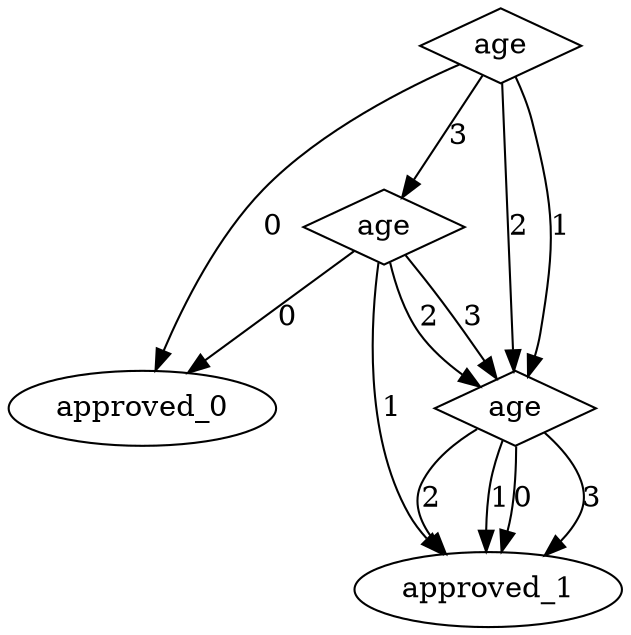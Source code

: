 digraph {
node [label=approved_1,style=""] approved_1
node [label=approved_1,style=""] approved_1
node [label=approved_1,style=""] approved_1
node [label=approved_1,style=""] approved_1
node [label=approved_1,style=""] approved_1
node [label=approved_0,style=""] approved_0
node [label=approved_0,style=""] approved_0
node [label=age,shape="diamond",style=""] 2
node [label=age,shape="diamond",style=""] 1
node [label=age,shape="diamond",style=""] 0

2 -> approved_1 [label="3"]
2 -> approved_1 [label="2"]
2 -> approved_1 [label="1"]
2 -> approved_1 [label="0"]
1 -> 2 [label="3"]
1 -> 2 [label="2"]
1 -> approved_1 [label="1"]
1 -> approved_0 [label="0"]
0 -> 1 [label="3"]
0 -> 2 [label="2"]
0 -> 2 [label="1"]
0 -> approved_0 [label="0"]
}